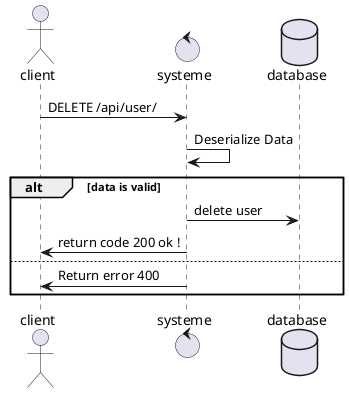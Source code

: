@startuml
actor client
control systeme
database database

client -> systeme : DELETE /api/user/
systeme -> systeme : Deserialize Data

alt data is valid
systeme -> database : delete user

systeme -> client : return code 200 ok !
else
systeme -> client : Return error 400
end

@enduml
